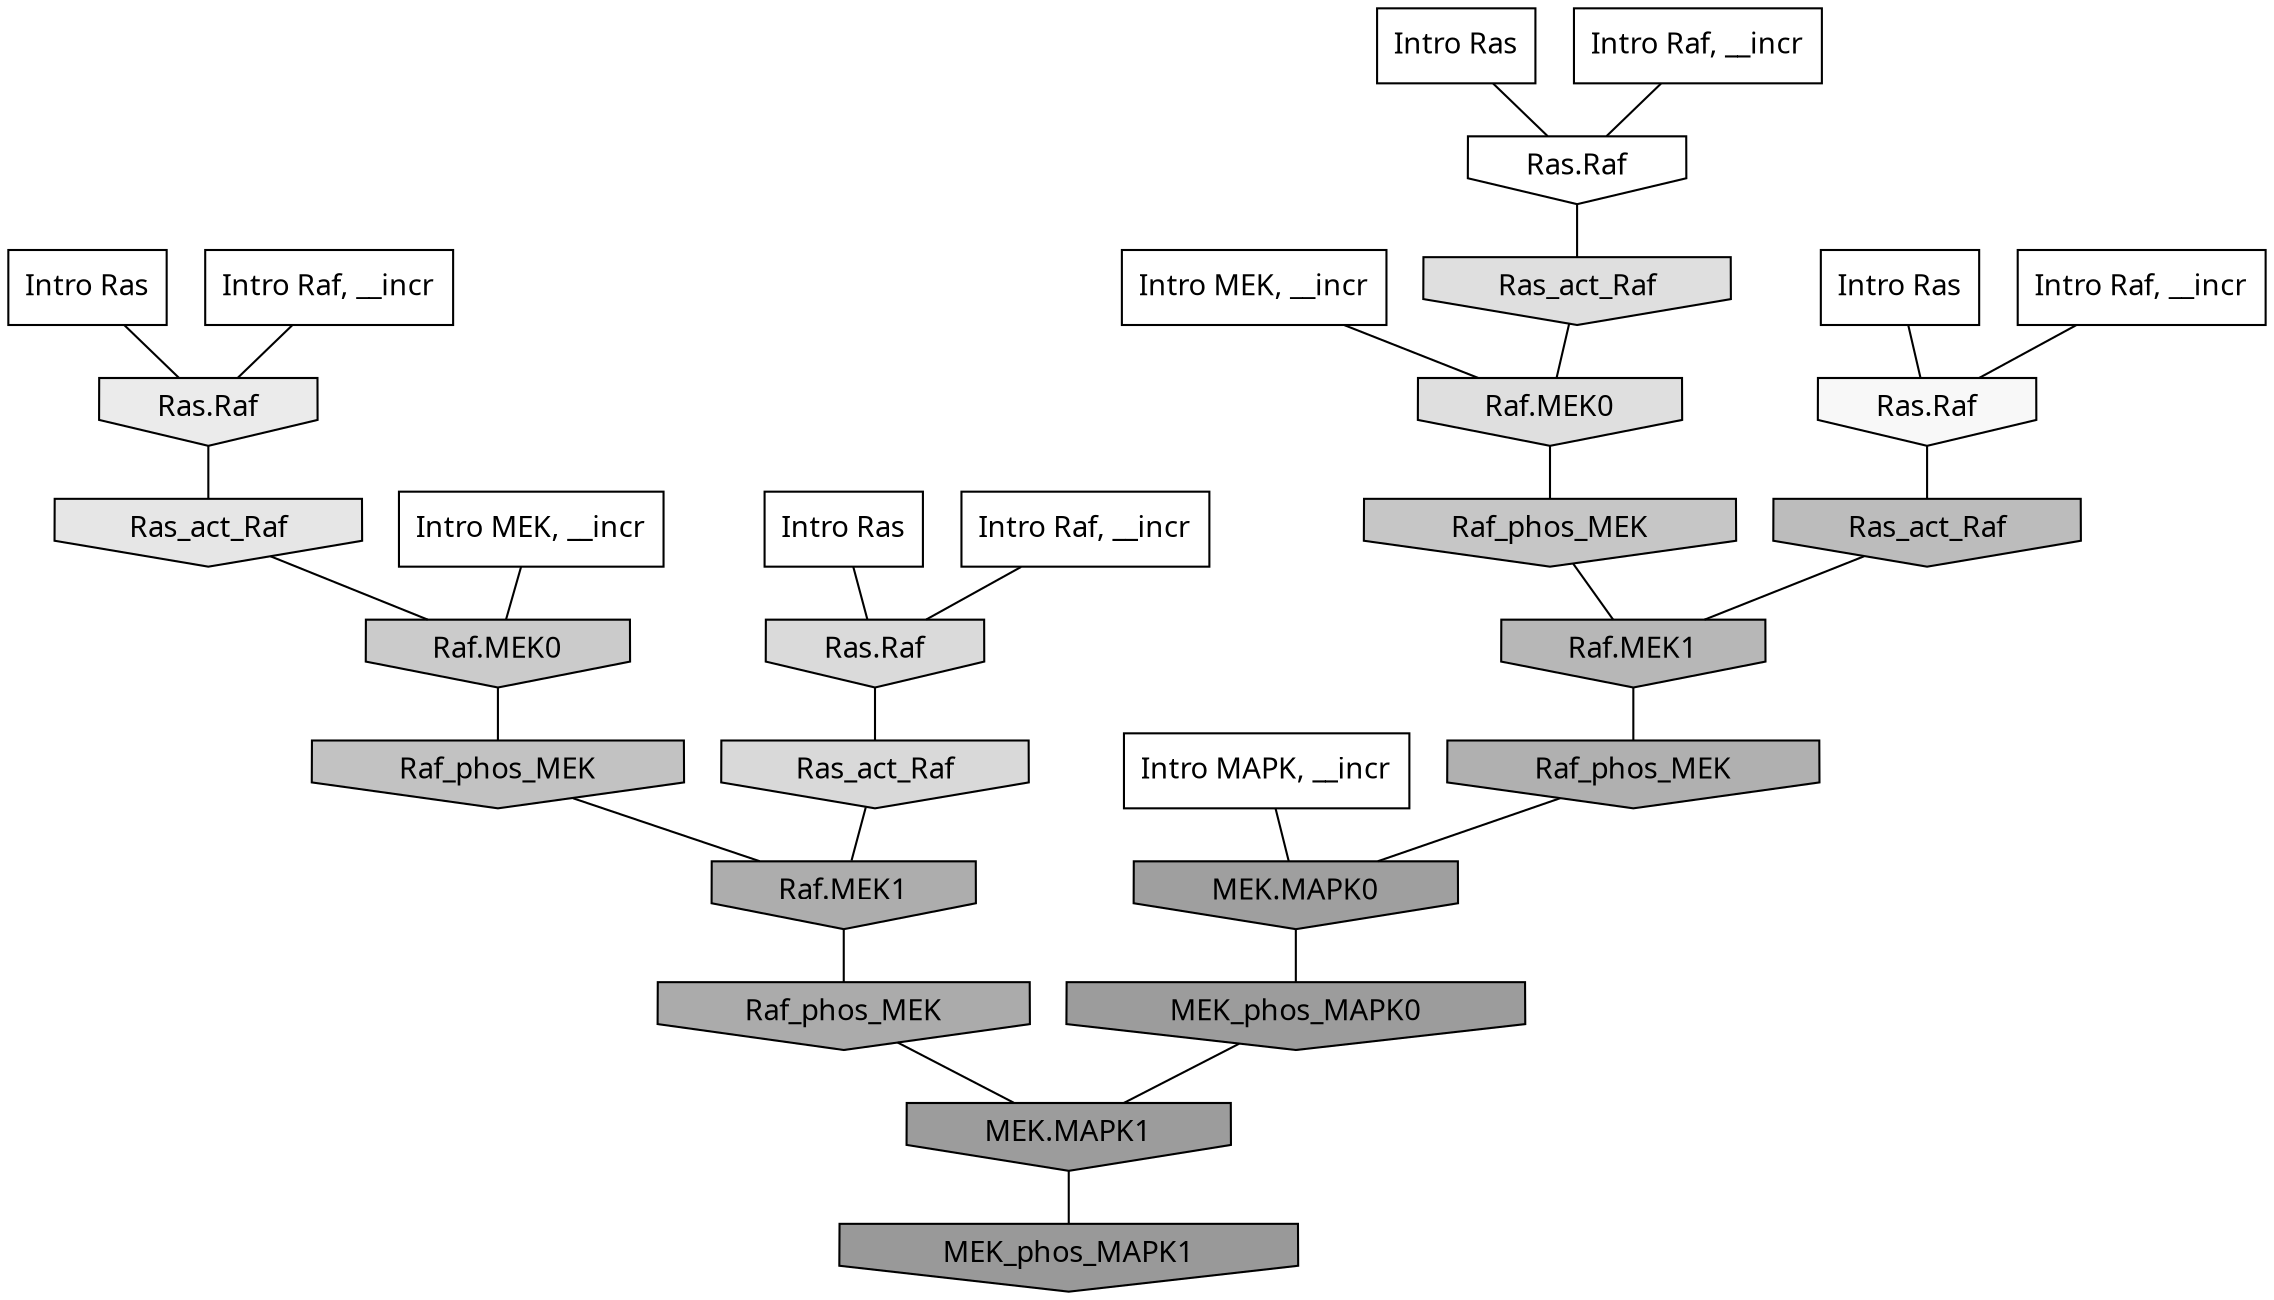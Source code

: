 digraph G{
  rankdir="TB";
  ranksep=0.30;
  node [fontname="CMU Serif"];
  edge [fontname="CMU Serif"];
  
  1 [label="Intro Ras", shape=rectangle, style=filled, fillcolor="0.000 0.000 1.000"]
  
  5 [label="Intro Ras", shape=rectangle, style=filled, fillcolor="0.000 0.000 1.000"]
  
  85 [label="Intro Ras", shape=rectangle, style=filled, fillcolor="0.000 0.000 1.000"]
  
  90 [label="Intro Ras", shape=rectangle, style=filled, fillcolor="0.000 0.000 1.000"]
  
  256 [label="Intro Raf, __incr", shape=rectangle, style=filled, fillcolor="0.000 0.000 1.000"]
  
  398 [label="Intro Raf, __incr", shape=rectangle, style=filled, fillcolor="0.000 0.000 1.000"]
  
  514 [label="Intro Raf, __incr", shape=rectangle, style=filled, fillcolor="0.000 0.000 1.000"]
  
  534 [label="Intro Raf, __incr", shape=rectangle, style=filled, fillcolor="0.000 0.000 1.000"]
  
  1246 [label="Intro MEK, __incr", shape=rectangle, style=filled, fillcolor="0.000 0.000 1.000"]
  
  2087 [label="Intro MEK, __incr", shape=rectangle, style=filled, fillcolor="0.000 0.000 1.000"]
  
  2861 [label="Intro MAPK, __incr", shape=rectangle, style=filled, fillcolor="0.000 0.000 1.000"]
  
  3226 [label="Ras.Raf", shape=invhouse, style=filled, fillcolor="0.000 0.000 1.000"]
  
  3453 [label="Ras.Raf", shape=invhouse, style=filled, fillcolor="0.000 0.000 0.972"]
  
  3860 [label="Ras.Raf", shape=invhouse, style=filled, fillcolor="0.000 0.000 0.920"]
  
  4089 [label="Ras_act_Raf", shape=invhouse, style=filled, fillcolor="0.000 0.000 0.902"]
  
  4440 [label="Ras_act_Raf", shape=invhouse, style=filled, fillcolor="0.000 0.000 0.872"]
  
  4443 [label="Raf.MEK0", shape=invhouse, style=filled, fillcolor="0.000 0.000 0.872"]
  
  4685 [label="Ras.Raf", shape=invhouse, style=filled, fillcolor="0.000 0.000 0.854"]
  
  4763 [label="Ras_act_Raf", shape=invhouse, style=filled, fillcolor="0.000 0.000 0.848"]
  
  5486 [label="Raf.MEK0", shape=invhouse, style=filled, fillcolor="0.000 0.000 0.796"]
  
  5762 [label="Raf_phos_MEK", shape=invhouse, style=filled, fillcolor="0.000 0.000 0.777"]
  
  6053 [label="Raf_phos_MEK", shape=invhouse, style=filled, fillcolor="0.000 0.000 0.758"]
  
  6419 [label="Ras_act_Raf", shape=invhouse, style=filled, fillcolor="0.000 0.000 0.738"]
  
  6883 [label="Raf.MEK1", shape=invhouse, style=filled, fillcolor="0.000 0.000 0.717"]
  
  7626 [label="Raf_phos_MEK", shape=invhouse, style=filled, fillcolor="0.000 0.000 0.688"]
  
  7889 [label="Raf.MEK1", shape=invhouse, style=filled, fillcolor="0.000 0.000 0.677"]
  
  8090 [label="Raf_phos_MEK", shape=invhouse, style=filled, fillcolor="0.000 0.000 0.670"]
  
  9416 [label="MEK.MAPK0", shape=invhouse, style=filled, fillcolor="0.000 0.000 0.624"]
  
  9868 [label="MEK_phos_MAPK0", shape=invhouse, style=filled, fillcolor="0.000 0.000 0.613"]
  
  10007 [label="MEK.MAPK1", shape=invhouse, style=filled, fillcolor="0.000 0.000 0.610"]
  
  10372 [label="MEK_phos_MAPK1", shape=invhouse, style=filled, fillcolor="0.000 0.000 0.600"]
  
  
  10007 -> 10372 [dir=none, color="0.000 0.000 0.000"] 
  9868 -> 10007 [dir=none, color="0.000 0.000 0.000"] 
  9416 -> 9868 [dir=none, color="0.000 0.000 0.000"] 
  8090 -> 10007 [dir=none, color="0.000 0.000 0.000"] 
  7889 -> 8090 [dir=none, color="0.000 0.000 0.000"] 
  7626 -> 9416 [dir=none, color="0.000 0.000 0.000"] 
  6883 -> 7626 [dir=none, color="0.000 0.000 0.000"] 
  6419 -> 6883 [dir=none, color="0.000 0.000 0.000"] 
  6053 -> 7889 [dir=none, color="0.000 0.000 0.000"] 
  5762 -> 6883 [dir=none, color="0.000 0.000 0.000"] 
  5486 -> 6053 [dir=none, color="0.000 0.000 0.000"] 
  4763 -> 7889 [dir=none, color="0.000 0.000 0.000"] 
  4685 -> 4763 [dir=none, color="0.000 0.000 0.000"] 
  4443 -> 5762 [dir=none, color="0.000 0.000 0.000"] 
  4440 -> 4443 [dir=none, color="0.000 0.000 0.000"] 
  4089 -> 5486 [dir=none, color="0.000 0.000 0.000"] 
  3860 -> 4089 [dir=none, color="0.000 0.000 0.000"] 
  3453 -> 6419 [dir=none, color="0.000 0.000 0.000"] 
  3226 -> 4440 [dir=none, color="0.000 0.000 0.000"] 
  2861 -> 9416 [dir=none, color="0.000 0.000 0.000"] 
  2087 -> 5486 [dir=none, color="0.000 0.000 0.000"] 
  1246 -> 4443 [dir=none, color="0.000 0.000 0.000"] 
  534 -> 3453 [dir=none, color="0.000 0.000 0.000"] 
  514 -> 3860 [dir=none, color="0.000 0.000 0.000"] 
  398 -> 3226 [dir=none, color="0.000 0.000 0.000"] 
  256 -> 4685 [dir=none, color="0.000 0.000 0.000"] 
  90 -> 4685 [dir=none, color="0.000 0.000 0.000"] 
  85 -> 3226 [dir=none, color="0.000 0.000 0.000"] 
  5 -> 3453 [dir=none, color="0.000 0.000 0.000"] 
  1 -> 3860 [dir=none, color="0.000 0.000 0.000"] 
  
  }
